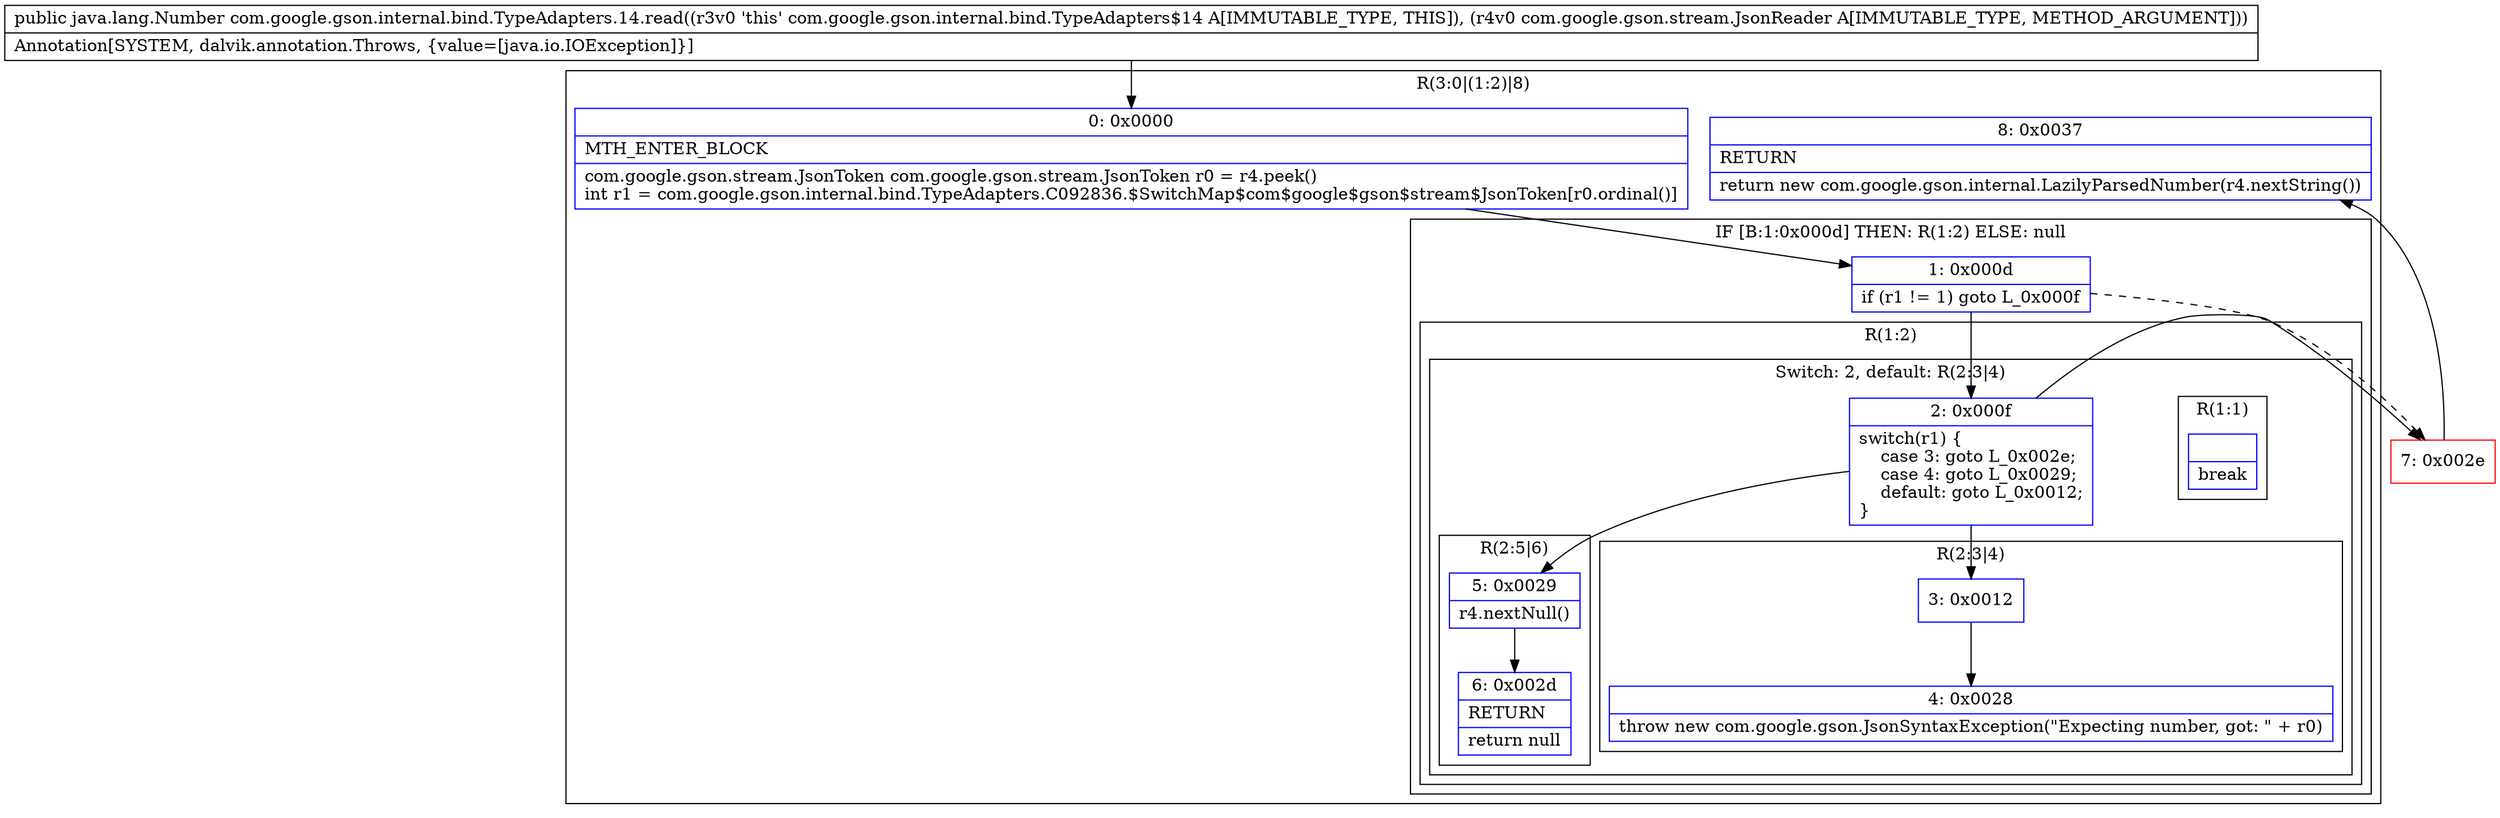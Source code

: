 digraph "CFG forcom.google.gson.internal.bind.TypeAdapters.14.read(Lcom\/google\/gson\/stream\/JsonReader;)Ljava\/lang\/Number;" {
subgraph cluster_Region_1171294544 {
label = "R(3:0|(1:2)|8)";
node [shape=record,color=blue];
Node_0 [shape=record,label="{0\:\ 0x0000|MTH_ENTER_BLOCK\l|com.google.gson.stream.JsonToken com.google.gson.stream.JsonToken r0 = r4.peek()\lint r1 = com.google.gson.internal.bind.TypeAdapters.C092836.$SwitchMap$com$google$gson$stream$JsonToken[r0.ordinal()]\l}"];
subgraph cluster_IfRegion_1618556959 {
label = "IF [B:1:0x000d] THEN: R(1:2) ELSE: null";
node [shape=record,color=blue];
Node_1 [shape=record,label="{1\:\ 0x000d|if (r1 != 1) goto L_0x000f\l}"];
subgraph cluster_Region_807019041 {
label = "R(1:2)";
node [shape=record,color=blue];
subgraph cluster_SwitchRegion_1249173369 {
label = "Switch: 2, default: R(2:3|4)";
node [shape=record,color=blue];
Node_2 [shape=record,label="{2\:\ 0x000f|switch(r1) \{\l    case 3: goto L_0x002e;\l    case 4: goto L_0x0029;\l    default: goto L_0x0012;\l\}\l}"];
subgraph cluster_Region_1068236361 {
label = "R(1:1)";
node [shape=record,color=blue];
Node_InsnContainer_645306054 [shape=record,label="{|break\l}"];
}
subgraph cluster_Region_423311669 {
label = "R(2:5|6)";
node [shape=record,color=blue];
Node_5 [shape=record,label="{5\:\ 0x0029|r4.nextNull()\l}"];
Node_6 [shape=record,label="{6\:\ 0x002d|RETURN\l|return null\l}"];
}
subgraph cluster_Region_1954125853 {
label = "R(2:3|4)";
node [shape=record,color=blue];
Node_3 [shape=record,label="{3\:\ 0x0012}"];
Node_4 [shape=record,label="{4\:\ 0x0028|throw new com.google.gson.JsonSyntaxException(\"Expecting number, got: \" + r0)\l}"];
}
}
}
}
Node_8 [shape=record,label="{8\:\ 0x0037|RETURN\l|return new com.google.gson.internal.LazilyParsedNumber(r4.nextString())\l}"];
}
Node_7 [shape=record,color=red,label="{7\:\ 0x002e}"];
MethodNode[shape=record,label="{public java.lang.Number com.google.gson.internal.bind.TypeAdapters.14.read((r3v0 'this' com.google.gson.internal.bind.TypeAdapters$14 A[IMMUTABLE_TYPE, THIS]), (r4v0 com.google.gson.stream.JsonReader A[IMMUTABLE_TYPE, METHOD_ARGUMENT]))  | Annotation[SYSTEM, dalvik.annotation.Throws, \{value=[java.io.IOException]\}]\l}"];
MethodNode -> Node_0;
Node_0 -> Node_1;
Node_1 -> Node_2;
Node_1 -> Node_7[style=dashed];
Node_2 -> Node_3;
Node_2 -> Node_5;
Node_2 -> Node_7;
Node_5 -> Node_6;
Node_3 -> Node_4;
Node_7 -> Node_8;
}

